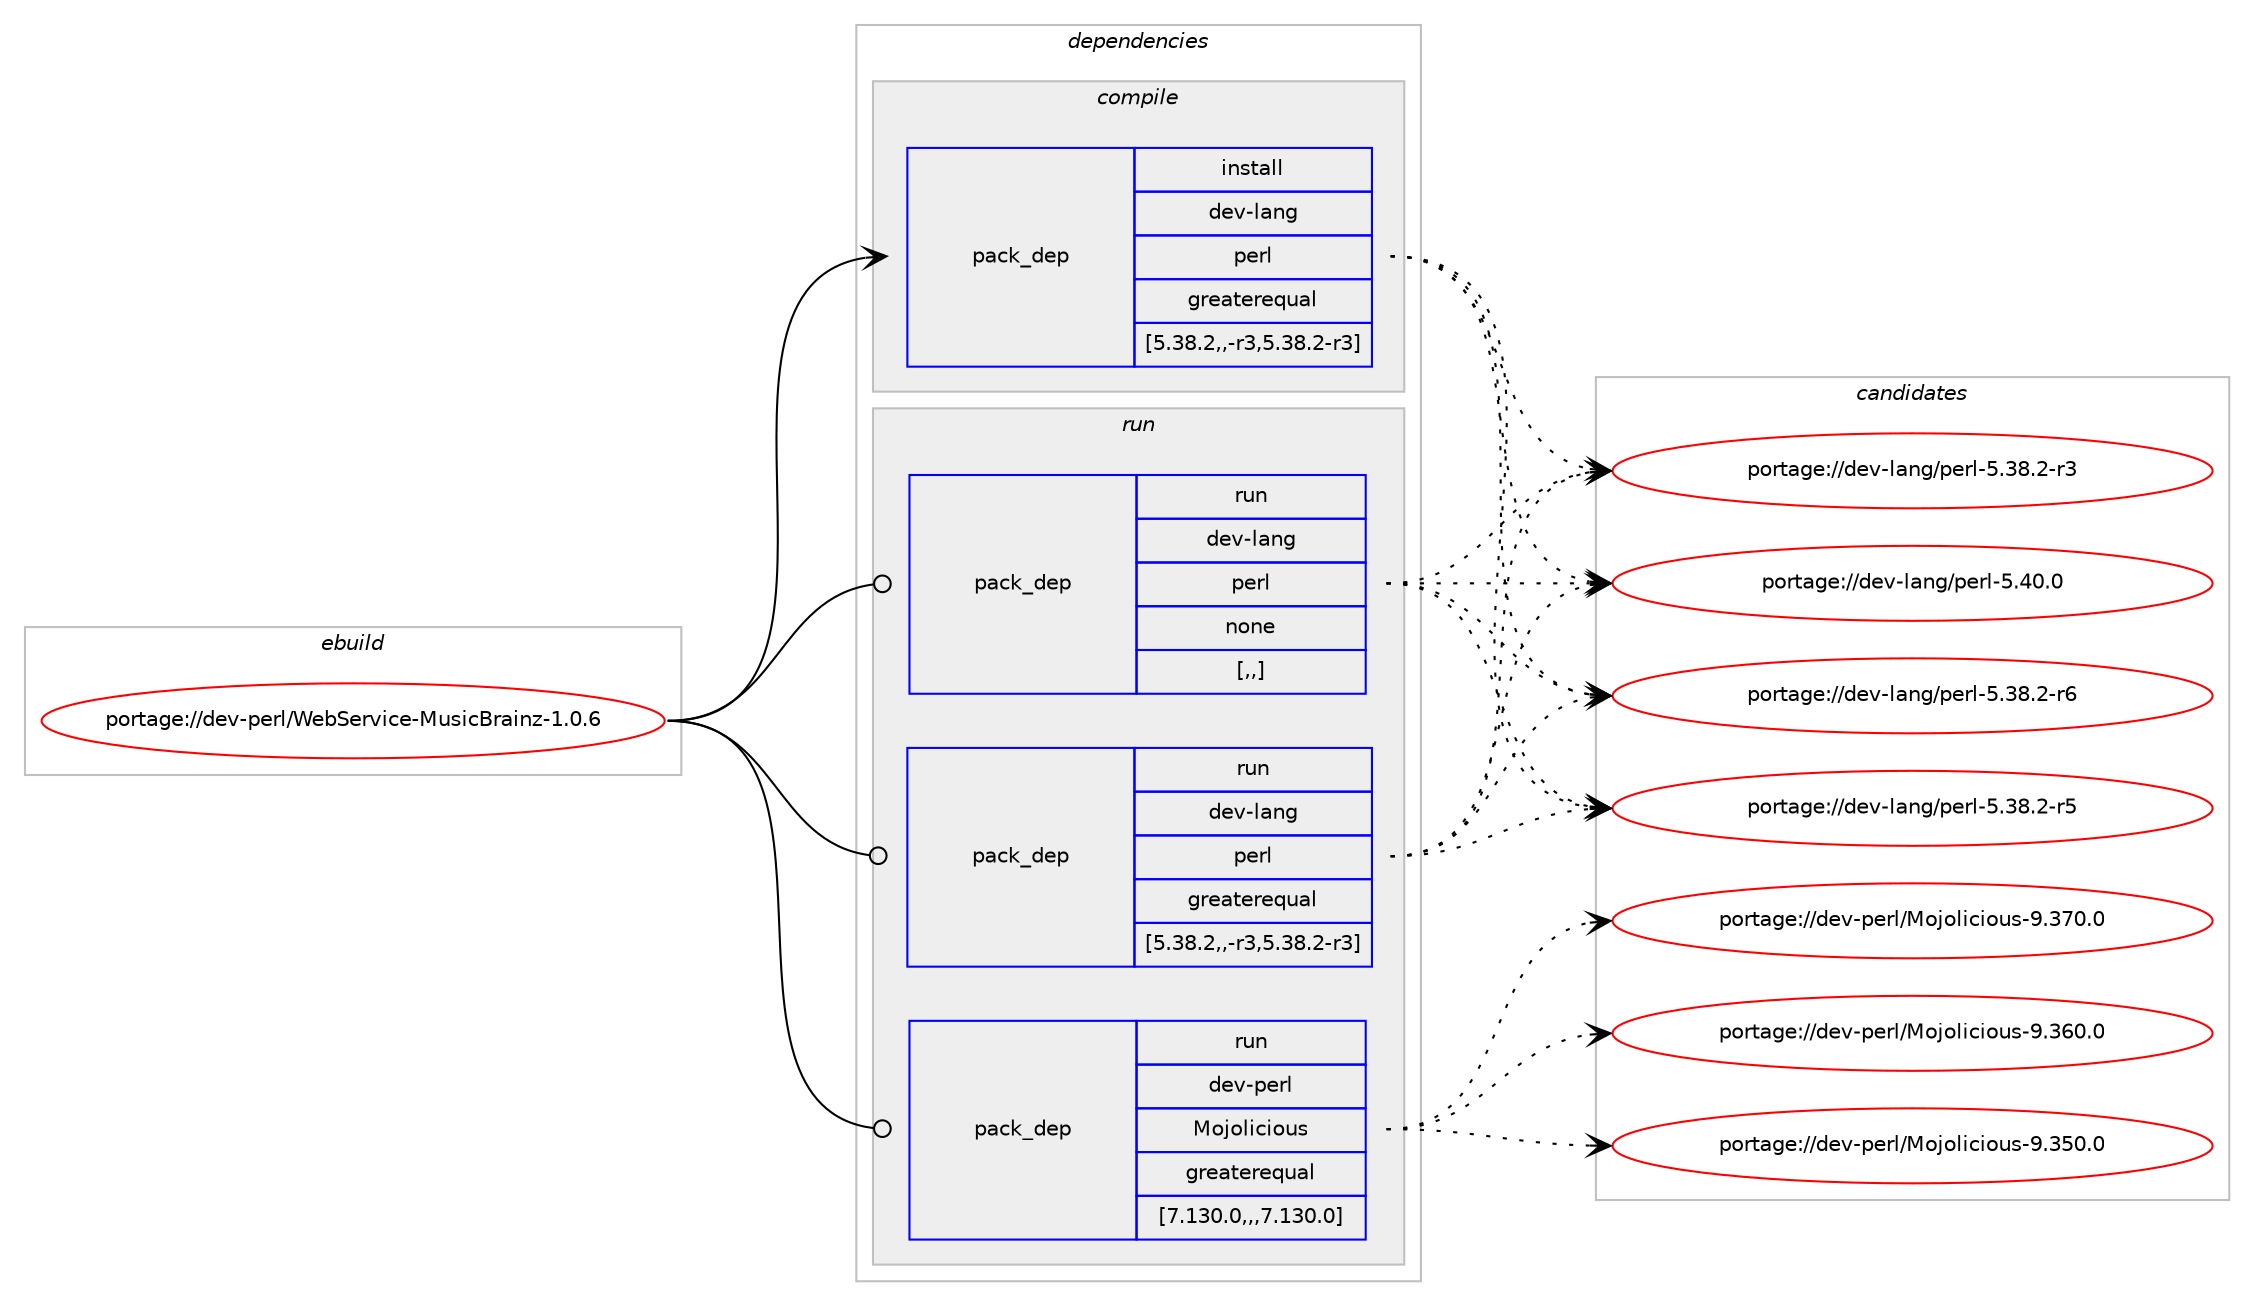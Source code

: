 digraph prolog {

# *************
# Graph options
# *************

newrank=true;
concentrate=true;
compound=true;
graph [rankdir=LR,fontname=Helvetica,fontsize=10,ranksep=1.5];#, ranksep=2.5, nodesep=0.2];
edge  [arrowhead=vee];
node  [fontname=Helvetica,fontsize=10];

# **********
# The ebuild
# **********

subgraph cluster_leftcol {
color=gray;
label=<<i>ebuild</i>>;
id [label="portage://dev-perl/WebService-MusicBrainz-1.0.6", color=red, width=4, href="../dev-perl/WebService-MusicBrainz-1.0.6.svg"];
}

# ****************
# The dependencies
# ****************

subgraph cluster_midcol {
color=gray;
label=<<i>dependencies</i>>;
subgraph cluster_compile {
fillcolor="#eeeeee";
style=filled;
label=<<i>compile</i>>;
subgraph pack107614 {
dependency138941 [label=<<TABLE BORDER="0" CELLBORDER="1" CELLSPACING="0" CELLPADDING="4" WIDTH="220"><TR><TD ROWSPAN="6" CELLPADDING="30">pack_dep</TD></TR><TR><TD WIDTH="110">install</TD></TR><TR><TD>dev-lang</TD></TR><TR><TD>perl</TD></TR><TR><TD>greaterequal</TD></TR><TR><TD>[5.38.2,,-r3,5.38.2-r3]</TD></TR></TABLE>>, shape=none, color=blue];
}
id:e -> dependency138941:w [weight=20,style="solid",arrowhead="vee"];
}
subgraph cluster_compileandrun {
fillcolor="#eeeeee";
style=filled;
label=<<i>compile and run</i>>;
}
subgraph cluster_run {
fillcolor="#eeeeee";
style=filled;
label=<<i>run</i>>;
subgraph pack107615 {
dependency138942 [label=<<TABLE BORDER="0" CELLBORDER="1" CELLSPACING="0" CELLPADDING="4" WIDTH="220"><TR><TD ROWSPAN="6" CELLPADDING="30">pack_dep</TD></TR><TR><TD WIDTH="110">run</TD></TR><TR><TD>dev-lang</TD></TR><TR><TD>perl</TD></TR><TR><TD>greaterequal</TD></TR><TR><TD>[5.38.2,,-r3,5.38.2-r3]</TD></TR></TABLE>>, shape=none, color=blue];
}
id:e -> dependency138942:w [weight=20,style="solid",arrowhead="odot"];
subgraph pack107616 {
dependency138943 [label=<<TABLE BORDER="0" CELLBORDER="1" CELLSPACING="0" CELLPADDING="4" WIDTH="220"><TR><TD ROWSPAN="6" CELLPADDING="30">pack_dep</TD></TR><TR><TD WIDTH="110">run</TD></TR><TR><TD>dev-lang</TD></TR><TR><TD>perl</TD></TR><TR><TD>none</TD></TR><TR><TD>[,,]</TD></TR></TABLE>>, shape=none, color=blue];
}
id:e -> dependency138943:w [weight=20,style="solid",arrowhead="odot"];
subgraph pack107617 {
dependency138944 [label=<<TABLE BORDER="0" CELLBORDER="1" CELLSPACING="0" CELLPADDING="4" WIDTH="220"><TR><TD ROWSPAN="6" CELLPADDING="30">pack_dep</TD></TR><TR><TD WIDTH="110">run</TD></TR><TR><TD>dev-perl</TD></TR><TR><TD>Mojolicious</TD></TR><TR><TD>greaterequal</TD></TR><TR><TD>[7.130.0,,,7.130.0]</TD></TR></TABLE>>, shape=none, color=blue];
}
id:e -> dependency138944:w [weight=20,style="solid",arrowhead="odot"];
}
}

# **************
# The candidates
# **************

subgraph cluster_choices {
rank=same;
color=gray;
label=<<i>candidates</i>>;

subgraph choice107614 {
color=black;
nodesep=1;
choice10010111845108971101034711210111410845534652484648 [label="portage://dev-lang/perl-5.40.0", color=red, width=4,href="../dev-lang/perl-5.40.0.svg"];
choice100101118451089711010347112101114108455346515646504511454 [label="portage://dev-lang/perl-5.38.2-r6", color=red, width=4,href="../dev-lang/perl-5.38.2-r6.svg"];
choice100101118451089711010347112101114108455346515646504511453 [label="portage://dev-lang/perl-5.38.2-r5", color=red, width=4,href="../dev-lang/perl-5.38.2-r5.svg"];
choice100101118451089711010347112101114108455346515646504511451 [label="portage://dev-lang/perl-5.38.2-r3", color=red, width=4,href="../dev-lang/perl-5.38.2-r3.svg"];
dependency138941:e -> choice10010111845108971101034711210111410845534652484648:w [style=dotted,weight="100"];
dependency138941:e -> choice100101118451089711010347112101114108455346515646504511454:w [style=dotted,weight="100"];
dependency138941:e -> choice100101118451089711010347112101114108455346515646504511453:w [style=dotted,weight="100"];
dependency138941:e -> choice100101118451089711010347112101114108455346515646504511451:w [style=dotted,weight="100"];
}
subgraph choice107615 {
color=black;
nodesep=1;
choice10010111845108971101034711210111410845534652484648 [label="portage://dev-lang/perl-5.40.0", color=red, width=4,href="../dev-lang/perl-5.40.0.svg"];
choice100101118451089711010347112101114108455346515646504511454 [label="portage://dev-lang/perl-5.38.2-r6", color=red, width=4,href="../dev-lang/perl-5.38.2-r6.svg"];
choice100101118451089711010347112101114108455346515646504511453 [label="portage://dev-lang/perl-5.38.2-r5", color=red, width=4,href="../dev-lang/perl-5.38.2-r5.svg"];
choice100101118451089711010347112101114108455346515646504511451 [label="portage://dev-lang/perl-5.38.2-r3", color=red, width=4,href="../dev-lang/perl-5.38.2-r3.svg"];
dependency138942:e -> choice10010111845108971101034711210111410845534652484648:w [style=dotted,weight="100"];
dependency138942:e -> choice100101118451089711010347112101114108455346515646504511454:w [style=dotted,weight="100"];
dependency138942:e -> choice100101118451089711010347112101114108455346515646504511453:w [style=dotted,weight="100"];
dependency138942:e -> choice100101118451089711010347112101114108455346515646504511451:w [style=dotted,weight="100"];
}
subgraph choice107616 {
color=black;
nodesep=1;
choice10010111845108971101034711210111410845534652484648 [label="portage://dev-lang/perl-5.40.0", color=red, width=4,href="../dev-lang/perl-5.40.0.svg"];
choice100101118451089711010347112101114108455346515646504511454 [label="portage://dev-lang/perl-5.38.2-r6", color=red, width=4,href="../dev-lang/perl-5.38.2-r6.svg"];
choice100101118451089711010347112101114108455346515646504511453 [label="portage://dev-lang/perl-5.38.2-r5", color=red, width=4,href="../dev-lang/perl-5.38.2-r5.svg"];
choice100101118451089711010347112101114108455346515646504511451 [label="portage://dev-lang/perl-5.38.2-r3", color=red, width=4,href="../dev-lang/perl-5.38.2-r3.svg"];
dependency138943:e -> choice10010111845108971101034711210111410845534652484648:w [style=dotted,weight="100"];
dependency138943:e -> choice100101118451089711010347112101114108455346515646504511454:w [style=dotted,weight="100"];
dependency138943:e -> choice100101118451089711010347112101114108455346515646504511453:w [style=dotted,weight="100"];
dependency138943:e -> choice100101118451089711010347112101114108455346515646504511451:w [style=dotted,weight="100"];
}
subgraph choice107617 {
color=black;
nodesep=1;
choice100101118451121011141084777111106111108105991051111171154557465155484648 [label="portage://dev-perl/Mojolicious-9.370.0", color=red, width=4,href="../dev-perl/Mojolicious-9.370.0.svg"];
choice100101118451121011141084777111106111108105991051111171154557465154484648 [label="portage://dev-perl/Mojolicious-9.360.0", color=red, width=4,href="../dev-perl/Mojolicious-9.360.0.svg"];
choice100101118451121011141084777111106111108105991051111171154557465153484648 [label="portage://dev-perl/Mojolicious-9.350.0", color=red, width=4,href="../dev-perl/Mojolicious-9.350.0.svg"];
dependency138944:e -> choice100101118451121011141084777111106111108105991051111171154557465155484648:w [style=dotted,weight="100"];
dependency138944:e -> choice100101118451121011141084777111106111108105991051111171154557465154484648:w [style=dotted,weight="100"];
dependency138944:e -> choice100101118451121011141084777111106111108105991051111171154557465153484648:w [style=dotted,weight="100"];
}
}

}
